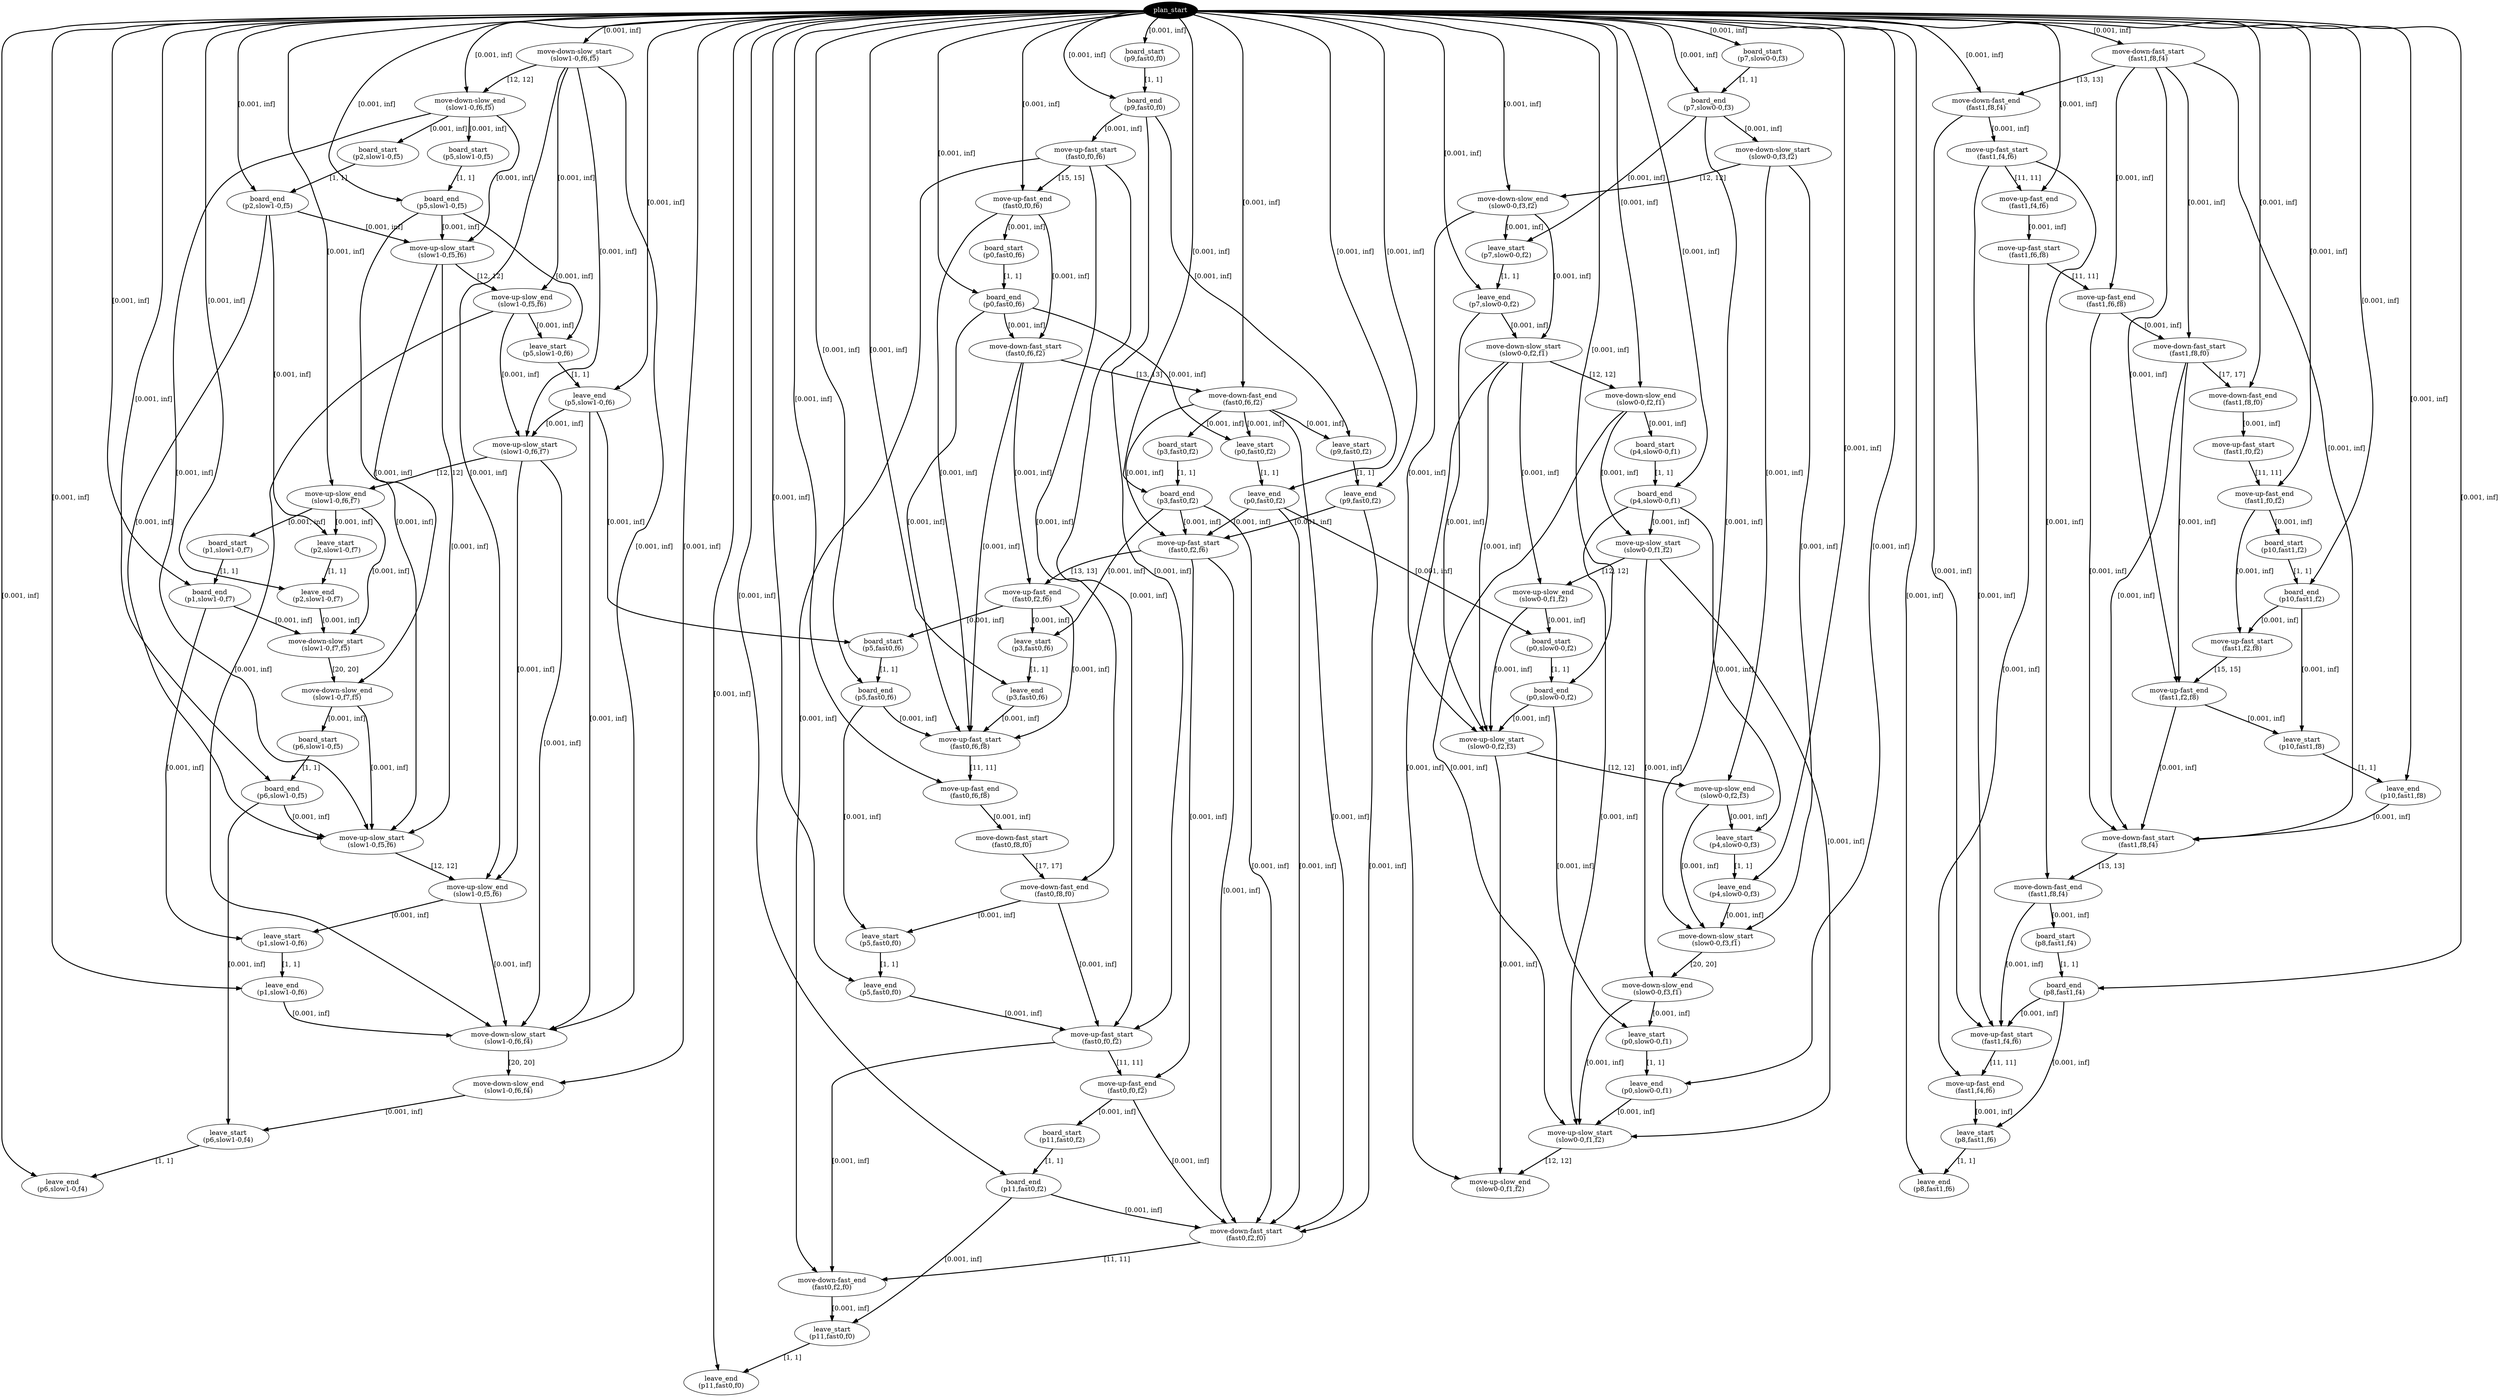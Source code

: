 digraph plan {
0[ label="plan_start",style=filled,fillcolor=black,fontcolor=white];
1[ label="move-down-slow_start
(slow1-0,f6,f5)"];
2[ label="move-down-slow_end
(slow1-0,f6,f5)"];
3[ label="move-down-fast_start
(fast1,f8,f4)"];
4[ label="move-down-fast_end
(fast1,f8,f4)"];
5[ label="board_start
(p9,fast0,f0)"];
6[ label="board_end
(p9,fast0,f0)"];
7[ label="board_start
(p7,slow0-0,f3)"];
8[ label="board_end
(p7,slow0-0,f3)"];
9[ label="move-down-slow_start
(slow0-0,f3,f2)"];
10[ label="move-down-slow_end
(slow0-0,f3,f2)"];
11[ label="move-up-fast_start
(fast0,f0,f6)"];
12[ label="move-up-fast_end
(fast0,f0,f6)"];
13[ label="board_start
(p2,slow1-0,f5)"];
14[ label="board_end
(p2,slow1-0,f5)"];
15[ label="board_start
(p5,slow1-0,f5)"];
16[ label="board_end
(p5,slow1-0,f5)"];
17[ label="leave_start
(p7,slow0-0,f2)"];
18[ label="leave_end
(p7,slow0-0,f2)"];
19[ label="move-up-fast_start
(fast1,f4,f6)"];
20[ label="move-up-fast_end
(fast1,f4,f6)"];
21[ label="move-up-slow_start
(slow1-0,f5,f6)"];
22[ label="move-up-slow_end
(slow1-0,f5,f6)"];
23[ label="move-down-slow_start
(slow0-0,f2,f1)"];
24[ label="move-down-slow_end
(slow0-0,f2,f1)"];
25[ label="board_start
(p0,fast0,f6)"];
26[ label="board_end
(p0,fast0,f6)"];
27[ label="move-down-fast_start
(fast0,f6,f2)"];
28[ label="move-down-fast_end
(fast0,f6,f2)"];
29[ label="move-up-fast_start
(fast1,f6,f8)"];
30[ label="move-up-fast_end
(fast1,f6,f8)"];
31[ label="leave_start
(p5,slow1-0,f6)"];
32[ label="leave_end
(p5,slow1-0,f6)"];
33[ label="board_start
(p4,slow0-0,f1)"];
34[ label="board_end
(p4,slow0-0,f1)"];
35[ label="move-up-slow_start
(slow1-0,f6,f7)"];
36[ label="move-up-slow_end
(slow1-0,f6,f7)"];
37[ label="move-up-slow_start
(slow0-0,f1,f2)"];
38[ label="move-up-slow_end
(slow0-0,f1,f2)"];
39[ label="leave_start
(p0,fast0,f2)"];
40[ label="leave_end
(p0,fast0,f2)"];
41[ label="leave_start
(p9,fast0,f2)"];
42[ label="leave_end
(p9,fast0,f2)"];
43[ label="board_start
(p3,fast0,f2)"];
44[ label="board_end
(p3,fast0,f2)"];
45[ label="move-up-fast_start
(fast0,f2,f6)"];
46[ label="move-up-fast_end
(fast0,f2,f6)"];
47[ label="move-down-fast_start
(fast1,f8,f0)"];
48[ label="move-down-fast_end
(fast1,f8,f0)"];
49[ label="board_start
(p1,slow1-0,f7)"];
50[ label="board_end
(p1,slow1-0,f7)"];
51[ label="leave_start
(p2,slow1-0,f7)"];
52[ label="leave_end
(p2,slow1-0,f7)"];
53[ label="board_start
(p0,slow0-0,f2)"];
54[ label="board_end
(p0,slow0-0,f2)"];
55[ label="move-down-slow_start
(slow1-0,f7,f5)"];
56[ label="move-down-slow_end
(slow1-0,f7,f5)"];
57[ label="move-up-slow_start
(slow0-0,f2,f3)"];
58[ label="move-up-slow_end
(slow0-0,f2,f3)"];
59[ label="leave_start
(p3,fast0,f6)"];
60[ label="leave_end
(p3,fast0,f6)"];
61[ label="board_start
(p5,fast0,f6)"];
62[ label="board_end
(p5,fast0,f6)"];
63[ label="move-up-fast_start
(fast0,f6,f8)"];
64[ label="move-up-fast_end
(fast0,f6,f8)"];
65[ label="leave_start
(p4,slow0-0,f3)"];
66[ label="leave_end
(p4,slow0-0,f3)"];
67[ label="move-up-fast_start
(fast1,f0,f2)"];
68[ label="move-up-fast_end
(fast1,f0,f2)"];
69[ label="move-down-slow_start
(slow0-0,f3,f1)"];
70[ label="move-down-slow_end
(slow0-0,f3,f1)"];
71[ label="move-down-fast_start
(fast0,f8,f0)"];
72[ label="move-down-fast_end
(fast0,f8,f0)"];
73[ label="board_start
(p6,slow1-0,f5)"];
74[ label="board_end
(p6,slow1-0,f5)"];
75[ label="move-up-slow_start
(slow1-0,f5,f6)"];
76[ label="move-up-slow_end
(slow1-0,f5,f6)"];
77[ label="board_start
(p10,fast1,f2)"];
78[ label="board_end
(p10,fast1,f2)"];
79[ label="move-up-fast_start
(fast1,f2,f8)"];
80[ label="move-up-fast_end
(fast1,f2,f8)"];
81[ label="leave_start
(p1,slow1-0,f6)"];
82[ label="leave_end
(p1,slow1-0,f6)"];
83[ label="leave_start
(p0,slow0-0,f1)"];
84[ label="leave_end
(p0,slow0-0,f1)"];
85[ label="leave_start
(p5,fast0,f0)"];
86[ label="leave_end
(p5,fast0,f0)"];
87[ label="move-down-slow_start
(slow1-0,f6,f4)"];
88[ label="move-down-slow_end
(slow1-0,f6,f4)"];
89[ label="move-up-slow_start
(slow0-0,f1,f2)"];
90[ label="move-up-slow_end
(slow0-0,f1,f2)"];
91[ label="move-up-fast_start
(fast0,f0,f2)"];
92[ label="move-up-fast_end
(fast0,f0,f2)"];
93[ label="leave_start
(p10,fast1,f8)"];
94[ label="leave_end
(p10,fast1,f8)"];
95[ label="move-down-fast_start
(fast1,f8,f4)"];
96[ label="move-down-fast_end
(fast1,f8,f4)"];
97[ label="board_start
(p11,fast0,f2)"];
98[ label="board_end
(p11,fast0,f2)"];
99[ label="move-down-fast_start
(fast0,f2,f0)"];
100[ label="move-down-fast_end
(fast0,f2,f0)"];
101[ label="leave_start
(p6,slow1-0,f4)"];
102[ label="leave_end
(p6,slow1-0,f4)"];
103[ label="board_start
(p8,fast1,f4)"];
104[ label="board_end
(p8,fast1,f4)"];
105[ label="move-up-fast_start
(fast1,f4,f6)"];
106[ label="move-up-fast_end
(fast1,f4,f6)"];
107[ label="leave_start
(p11,fast0,f0)"];
108[ label="leave_end
(p11,fast0,f0)"];
109[ label="leave_start
(p8,fast1,f6)"];
110[ label="leave_end
(p8,fast1,f6)"];
"0" -> "1" [ label="[0.001, inf]" , penwidth=2, color="black"]
"0" -> "3" [ label="[0.001, inf]" , penwidth=2, color="black"]
"0" -> "5" [ label="[0.001, inf]" , penwidth=2, color="black"]
"0" -> "7" [ label="[0.001, inf]" , penwidth=2, color="black"]
"5" -> "6" [ label="[1, 1]" , penwidth=2, color="black"]
"0" -> "6" [ label="[0.001, inf]" , penwidth=2, color="black"]
"7" -> "8" [ label="[1, 1]" , penwidth=2, color="black"]
"0" -> "8" [ label="[0.001, inf]" , penwidth=2, color="black"]
"8" -> "9" [ label="[0.001, inf]" , penwidth=2, color="black"]
"6" -> "11" [ label="[0.001, inf]" , penwidth=2, color="black"]
"1" -> "2" [ label="[12, 12]" , penwidth=2, color="black"]
"0" -> "2" [ label="[0.001, inf]" , penwidth=2, color="black"]
"2" -> "13" [ label="[0.001, inf]" , penwidth=2, color="black"]
"2" -> "15" [ label="[0.001, inf]" , penwidth=2, color="black"]
"3" -> "4" [ label="[13, 13]" , penwidth=2, color="black"]
"0" -> "4" [ label="[0.001, inf]" , penwidth=2, color="black"]
"9" -> "10" [ label="[12, 12]" , penwidth=2, color="black"]
"0" -> "10" [ label="[0.001, inf]" , penwidth=2, color="black"]
"8" -> "17" [ label="[0.001, inf]" , penwidth=2, color="black"]
"10" -> "17" [ label="[0.001, inf]" , penwidth=2, color="black"]
"13" -> "14" [ label="[1, 1]" , penwidth=2, color="black"]
"0" -> "14" [ label="[0.001, inf]" , penwidth=2, color="black"]
"4" -> "19" [ label="[0.001, inf]" , penwidth=2, color="black"]
"15" -> "16" [ label="[1, 1]" , penwidth=2, color="black"]
"0" -> "16" [ label="[0.001, inf]" , penwidth=2, color="black"]
"2" -> "21" [ label="[0.001, inf]" , penwidth=2, color="black"]
"16" -> "21" [ label="[0.001, inf]" , penwidth=2, color="black"]
"14" -> "21" [ label="[0.001, inf]" , penwidth=2, color="black"]
"17" -> "18" [ label="[1, 1]" , penwidth=2, color="black"]
"0" -> "18" [ label="[0.001, inf]" , penwidth=2, color="black"]
"10" -> "23" [ label="[0.001, inf]" , penwidth=2, color="black"]
"18" -> "23" [ label="[0.001, inf]" , penwidth=2, color="black"]
"11" -> "12" [ label="[15, 15]" , penwidth=2, color="black"]
"0" -> "12" [ label="[0.001, inf]" , penwidth=2, color="black"]
"12" -> "25" [ label="[0.001, inf]" , penwidth=2, color="black"]
"25" -> "26" [ label="[1, 1]" , penwidth=2, color="black"]
"0" -> "26" [ label="[0.001, inf]" , penwidth=2, color="black"]
"12" -> "27" [ label="[0.001, inf]" , penwidth=2, color="black"]
"26" -> "27" [ label="[0.001, inf]" , penwidth=2, color="black"]
"19" -> "20" [ label="[11, 11]" , penwidth=2, color="black"]
"0" -> "20" [ label="[0.001, inf]" , penwidth=2, color="black"]
"20" -> "29" [ label="[0.001, inf]" , penwidth=2, color="black"]
"21" -> "22" [ label="[12, 12]" , penwidth=2, color="black"]
"1" -> "22" [ label="[0.001, inf]" , penwidth=2, color="black"]
"16" -> "31" [ label="[0.001, inf]" , penwidth=2, color="black"]
"22" -> "31" [ label="[0.001, inf]" , penwidth=2, color="black"]
"23" -> "24" [ label="[12, 12]" , penwidth=2, color="black"]
"0" -> "24" [ label="[0.001, inf]" , penwidth=2, color="black"]
"24" -> "33" [ label="[0.001, inf]" , penwidth=2, color="black"]
"31" -> "32" [ label="[1, 1]" , penwidth=2, color="black"]
"0" -> "32" [ label="[0.001, inf]" , penwidth=2, color="black"]
"22" -> "35" [ label="[0.001, inf]" , penwidth=2, color="black"]
"32" -> "35" [ label="[0.001, inf]" , penwidth=2, color="black"]
"1" -> "35" [ label="[0.001, inf]" , penwidth=2, color="black"]
"33" -> "34" [ label="[1, 1]" , penwidth=2, color="black"]
"0" -> "34" [ label="[0.001, inf]" , penwidth=2, color="black"]
"24" -> "37" [ label="[0.001, inf]" , penwidth=2, color="black"]
"34" -> "37" [ label="[0.001, inf]" , penwidth=2, color="black"]
"27" -> "28" [ label="[13, 13]" , penwidth=2, color="black"]
"0" -> "28" [ label="[0.001, inf]" , penwidth=2, color="black"]
"26" -> "39" [ label="[0.001, inf]" , penwidth=2, color="black"]
"28" -> "39" [ label="[0.001, inf]" , penwidth=2, color="black"]
"6" -> "41" [ label="[0.001, inf]" , penwidth=2, color="black"]
"28" -> "41" [ label="[0.001, inf]" , penwidth=2, color="black"]
"28" -> "43" [ label="[0.001, inf]" , penwidth=2, color="black"]
"39" -> "40" [ label="[1, 1]" , penwidth=2, color="black"]
"0" -> "40" [ label="[0.001, inf]" , penwidth=2, color="black"]
"41" -> "42" [ label="[1, 1]" , penwidth=2, color="black"]
"0" -> "42" [ label="[0.001, inf]" , penwidth=2, color="black"]
"43" -> "44" [ label="[1, 1]" , penwidth=2, color="black"]
"0" -> "44" [ label="[0.001, inf]" , penwidth=2, color="black"]
"28" -> "45" [ label="[0.001, inf]" , penwidth=2, color="black"]
"44" -> "45" [ label="[0.001, inf]" , penwidth=2, color="black"]
"42" -> "45" [ label="[0.001, inf]" , penwidth=2, color="black"]
"40" -> "45" [ label="[0.001, inf]" , penwidth=2, color="black"]
"29" -> "30" [ label="[11, 11]" , penwidth=2, color="black"]
"3" -> "30" [ label="[0.001, inf]" , penwidth=2, color="black"]
"30" -> "47" [ label="[0.001, inf]" , penwidth=2, color="black"]
"3" -> "47" [ label="[0.001, inf]" , penwidth=2, color="black"]
"35" -> "36" [ label="[12, 12]" , penwidth=2, color="black"]
"0" -> "36" [ label="[0.001, inf]" , penwidth=2, color="black"]
"36" -> "49" [ label="[0.001, inf]" , penwidth=2, color="black"]
"14" -> "51" [ label="[0.001, inf]" , penwidth=2, color="black"]
"36" -> "51" [ label="[0.001, inf]" , penwidth=2, color="black"]
"37" -> "38" [ label="[12, 12]" , penwidth=2, color="black"]
"23" -> "38" [ label="[0.001, inf]" , penwidth=2, color="black"]
"40" -> "53" [ label="[0.001, inf]" , penwidth=2, color="black"]
"38" -> "53" [ label="[0.001, inf]" , penwidth=2, color="black"]
"49" -> "50" [ label="[1, 1]" , penwidth=2, color="black"]
"0" -> "50" [ label="[0.001, inf]" , penwidth=2, color="black"]
"51" -> "52" [ label="[1, 1]" , penwidth=2, color="black"]
"0" -> "52" [ label="[0.001, inf]" , penwidth=2, color="black"]
"36" -> "55" [ label="[0.001, inf]" , penwidth=2, color="black"]
"52" -> "55" [ label="[0.001, inf]" , penwidth=2, color="black"]
"50" -> "55" [ label="[0.001, inf]" , penwidth=2, color="black"]
"53" -> "54" [ label="[1, 1]" , penwidth=2, color="black"]
"0" -> "54" [ label="[0.001, inf]" , penwidth=2, color="black"]
"38" -> "57" [ label="[0.001, inf]" , penwidth=2, color="black"]
"54" -> "57" [ label="[0.001, inf]" , penwidth=2, color="black"]
"23" -> "57" [ label="[0.001, inf]" , penwidth=2, color="black"]
"18" -> "57" [ label="[0.001, inf]" , penwidth=2, color="black"]
"10" -> "57" [ label="[0.001, inf]" , penwidth=2, color="black"]
"45" -> "46" [ label="[13, 13]" , penwidth=2, color="black"]
"27" -> "46" [ label="[0.001, inf]" , penwidth=2, color="black"]
"44" -> "59" [ label="[0.001, inf]" , penwidth=2, color="black"]
"46" -> "59" [ label="[0.001, inf]" , penwidth=2, color="black"]
"32" -> "61" [ label="[0.001, inf]" , penwidth=2, color="black"]
"46" -> "61" [ label="[0.001, inf]" , penwidth=2, color="black"]
"59" -> "60" [ label="[1, 1]" , penwidth=2, color="black"]
"0" -> "60" [ label="[0.001, inf]" , penwidth=2, color="black"]
"61" -> "62" [ label="[1, 1]" , penwidth=2, color="black"]
"0" -> "62" [ label="[0.001, inf]" , penwidth=2, color="black"]
"46" -> "63" [ label="[0.001, inf]" , penwidth=2, color="black"]
"62" -> "63" [ label="[0.001, inf]" , penwidth=2, color="black"]
"60" -> "63" [ label="[0.001, inf]" , penwidth=2, color="black"]
"27" -> "63" [ label="[0.001, inf]" , penwidth=2, color="black"]
"26" -> "63" [ label="[0.001, inf]" , penwidth=2, color="black"]
"12" -> "63" [ label="[0.001, inf]" , penwidth=2, color="black"]
"57" -> "58" [ label="[12, 12]" , penwidth=2, color="black"]
"9" -> "58" [ label="[0.001, inf]" , penwidth=2, color="black"]
"34" -> "65" [ label="[0.001, inf]" , penwidth=2, color="black"]
"58" -> "65" [ label="[0.001, inf]" , penwidth=2, color="black"]
"47" -> "48" [ label="[17, 17]" , penwidth=2, color="black"]
"0" -> "48" [ label="[0.001, inf]" , penwidth=2, color="black"]
"48" -> "67" [ label="[0.001, inf]" , penwidth=2, color="black"]
"65" -> "66" [ label="[1, 1]" , penwidth=2, color="black"]
"0" -> "66" [ label="[0.001, inf]" , penwidth=2, color="black"]
"58" -> "69" [ label="[0.001, inf]" , penwidth=2, color="black"]
"66" -> "69" [ label="[0.001, inf]" , penwidth=2, color="black"]
"9" -> "69" [ label="[0.001, inf]" , penwidth=2, color="black"]
"8" -> "69" [ label="[0.001, inf]" , penwidth=2, color="black"]
"63" -> "64" [ label="[11, 11]" , penwidth=2, color="black"]
"0" -> "64" [ label="[0.001, inf]" , penwidth=2, color="black"]
"64" -> "71" [ label="[0.001, inf]" , penwidth=2, color="black"]
"55" -> "56" [ label="[20, 20]" , penwidth=2, color="black"]
"21" -> "56" [ label="[0.001, inf]" , penwidth=2, color="black"]
"56" -> "73" [ label="[0.001, inf]" , penwidth=2, color="black"]
"73" -> "74" [ label="[1, 1]" , penwidth=2, color="black"]
"0" -> "74" [ label="[0.001, inf]" , penwidth=2, color="black"]
"56" -> "75" [ label="[0.001, inf]" , penwidth=2, color="black"]
"74" -> "75" [ label="[0.001, inf]" , penwidth=2, color="black"]
"21" -> "75" [ label="[0.001, inf]" , penwidth=2, color="black"]
"16" -> "75" [ label="[0.001, inf]" , penwidth=2, color="black"]
"14" -> "75" [ label="[0.001, inf]" , penwidth=2, color="black"]
"2" -> "75" [ label="[0.001, inf]" , penwidth=2, color="black"]
"67" -> "68" [ label="[11, 11]" , penwidth=2, color="black"]
"0" -> "68" [ label="[0.001, inf]" , penwidth=2, color="black"]
"68" -> "77" [ label="[0.001, inf]" , penwidth=2, color="black"]
"77" -> "78" [ label="[1, 1]" , penwidth=2, color="black"]
"0" -> "78" [ label="[0.001, inf]" , penwidth=2, color="black"]
"68" -> "79" [ label="[0.001, inf]" , penwidth=2, color="black"]
"78" -> "79" [ label="[0.001, inf]" , penwidth=2, color="black"]
"75" -> "76" [ label="[12, 12]" , penwidth=2, color="black"]
"35" -> "76" [ label="[0.001, inf]" , penwidth=2, color="black"]
"1" -> "76" [ label="[0.001, inf]" , penwidth=2, color="black"]
"50" -> "81" [ label="[0.001, inf]" , penwidth=2, color="black"]
"76" -> "81" [ label="[0.001, inf]" , penwidth=2, color="black"]
"69" -> "70" [ label="[20, 20]" , penwidth=2, color="black"]
"37" -> "70" [ label="[0.001, inf]" , penwidth=2, color="black"]
"54" -> "83" [ label="[0.001, inf]" , penwidth=2, color="black"]
"70" -> "83" [ label="[0.001, inf]" , penwidth=2, color="black"]
"71" -> "72" [ label="[17, 17]" , penwidth=2, color="black"]
"11" -> "72" [ label="[0.001, inf]" , penwidth=2, color="black"]
"62" -> "85" [ label="[0.001, inf]" , penwidth=2, color="black"]
"72" -> "85" [ label="[0.001, inf]" , penwidth=2, color="black"]
"81" -> "82" [ label="[1, 1]" , penwidth=2, color="black"]
"0" -> "82" [ label="[0.001, inf]" , penwidth=2, color="black"]
"76" -> "87" [ label="[0.001, inf]" , penwidth=2, color="black"]
"82" -> "87" [ label="[0.001, inf]" , penwidth=2, color="black"]
"35" -> "87" [ label="[0.001, inf]" , penwidth=2, color="black"]
"32" -> "87" [ label="[0.001, inf]" , penwidth=2, color="black"]
"22" -> "87" [ label="[0.001, inf]" , penwidth=2, color="black"]
"1" -> "87" [ label="[0.001, inf]" , penwidth=2, color="black"]
"83" -> "84" [ label="[1, 1]" , penwidth=2, color="black"]
"0" -> "84" [ label="[0.001, inf]" , penwidth=2, color="black"]
"70" -> "89" [ label="[0.001, inf]" , penwidth=2, color="black"]
"84" -> "89" [ label="[0.001, inf]" , penwidth=2, color="black"]
"37" -> "89" [ label="[0.001, inf]" , penwidth=2, color="black"]
"34" -> "89" [ label="[0.001, inf]" , penwidth=2, color="black"]
"24" -> "89" [ label="[0.001, inf]" , penwidth=2, color="black"]
"85" -> "86" [ label="[1, 1]" , penwidth=2, color="black"]
"0" -> "86" [ label="[0.001, inf]" , penwidth=2, color="black"]
"72" -> "91" [ label="[0.001, inf]" , penwidth=2, color="black"]
"86" -> "91" [ label="[0.001, inf]" , penwidth=2, color="black"]
"11" -> "91" [ label="[0.001, inf]" , penwidth=2, color="black"]
"6" -> "91" [ label="[0.001, inf]" , penwidth=2, color="black"]
"79" -> "80" [ label="[15, 15]" , penwidth=2, color="black"]
"47" -> "80" [ label="[0.001, inf]" , penwidth=2, color="black"]
"3" -> "80" [ label="[0.001, inf]" , penwidth=2, color="black"]
"78" -> "93" [ label="[0.001, inf]" , penwidth=2, color="black"]
"80" -> "93" [ label="[0.001, inf]" , penwidth=2, color="black"]
"93" -> "94" [ label="[1, 1]" , penwidth=2, color="black"]
"0" -> "94" [ label="[0.001, inf]" , penwidth=2, color="black"]
"80" -> "95" [ label="[0.001, inf]" , penwidth=2, color="black"]
"94" -> "95" [ label="[0.001, inf]" , penwidth=2, color="black"]
"47" -> "95" [ label="[0.001, inf]" , penwidth=2, color="black"]
"30" -> "95" [ label="[0.001, inf]" , penwidth=2, color="black"]
"3" -> "95" [ label="[0.001, inf]" , penwidth=2, color="black"]
"91" -> "92" [ label="[11, 11]" , penwidth=2, color="black"]
"45" -> "92" [ label="[0.001, inf]" , penwidth=2, color="black"]
"92" -> "97" [ label="[0.001, inf]" , penwidth=2, color="black"]
"89" -> "90" [ label="[12, 12]" , penwidth=2, color="black"]
"57" -> "90" [ label="[0.001, inf]" , penwidth=2, color="black"]
"23" -> "90" [ label="[0.001, inf]" , penwidth=2, color="black"]
"97" -> "98" [ label="[1, 1]" , penwidth=2, color="black"]
"0" -> "98" [ label="[0.001, inf]" , penwidth=2, color="black"]
"92" -> "99" [ label="[0.001, inf]" , penwidth=2, color="black"]
"98" -> "99" [ label="[0.001, inf]" , penwidth=2, color="black"]
"45" -> "99" [ label="[0.001, inf]" , penwidth=2, color="black"]
"44" -> "99" [ label="[0.001, inf]" , penwidth=2, color="black"]
"42" -> "99" [ label="[0.001, inf]" , penwidth=2, color="black"]
"40" -> "99" [ label="[0.001, inf]" , penwidth=2, color="black"]
"28" -> "99" [ label="[0.001, inf]" , penwidth=2, color="black"]
"87" -> "88" [ label="[20, 20]" , penwidth=2, color="black"]
"0" -> "88" [ label="[0.001, inf]" , penwidth=2, color="black"]
"74" -> "101" [ label="[0.001, inf]" , penwidth=2, color="black"]
"88" -> "101" [ label="[0.001, inf]" , penwidth=2, color="black"]
"95" -> "96" [ label="[13, 13]" , penwidth=2, color="black"]
"19" -> "96" [ label="[0.001, inf]" , penwidth=2, color="black"]
"96" -> "103" [ label="[0.001, inf]" , penwidth=2, color="black"]
"101" -> "102" [ label="[1, 1]" , penwidth=2, color="black"]
"0" -> "102" [ label="[0.001, inf]" , penwidth=2, color="black"]
"103" -> "104" [ label="[1, 1]" , penwidth=2, color="black"]
"0" -> "104" [ label="[0.001, inf]" , penwidth=2, color="black"]
"96" -> "105" [ label="[0.001, inf]" , penwidth=2, color="black"]
"104" -> "105" [ label="[0.001, inf]" , penwidth=2, color="black"]
"19" -> "105" [ label="[0.001, inf]" , penwidth=2, color="black"]
"4" -> "105" [ label="[0.001, inf]" , penwidth=2, color="black"]
"99" -> "100" [ label="[11, 11]" , penwidth=2, color="black"]
"91" -> "100" [ label="[0.001, inf]" , penwidth=2, color="black"]
"11" -> "100" [ label="[0.001, inf]" , penwidth=2, color="black"]
"98" -> "107" [ label="[0.001, inf]" , penwidth=2, color="black"]
"100" -> "107" [ label="[0.001, inf]" , penwidth=2, color="black"]
"107" -> "108" [ label="[1, 1]" , penwidth=2, color="black"]
"0" -> "108" [ label="[0.001, inf]" , penwidth=2, color="black"]
"105" -> "106" [ label="[11, 11]" , penwidth=2, color="black"]
"29" -> "106" [ label="[0.001, inf]" , penwidth=2, color="black"]
"104" -> "109" [ label="[0.001, inf]" , penwidth=2, color="black"]
"106" -> "109" [ label="[0.001, inf]" , penwidth=2, color="black"]
"109" -> "110" [ label="[1, 1]" , penwidth=2, color="black"]
"0" -> "110" [ label="[0.001, inf]" , penwidth=2, color="black"]
}
